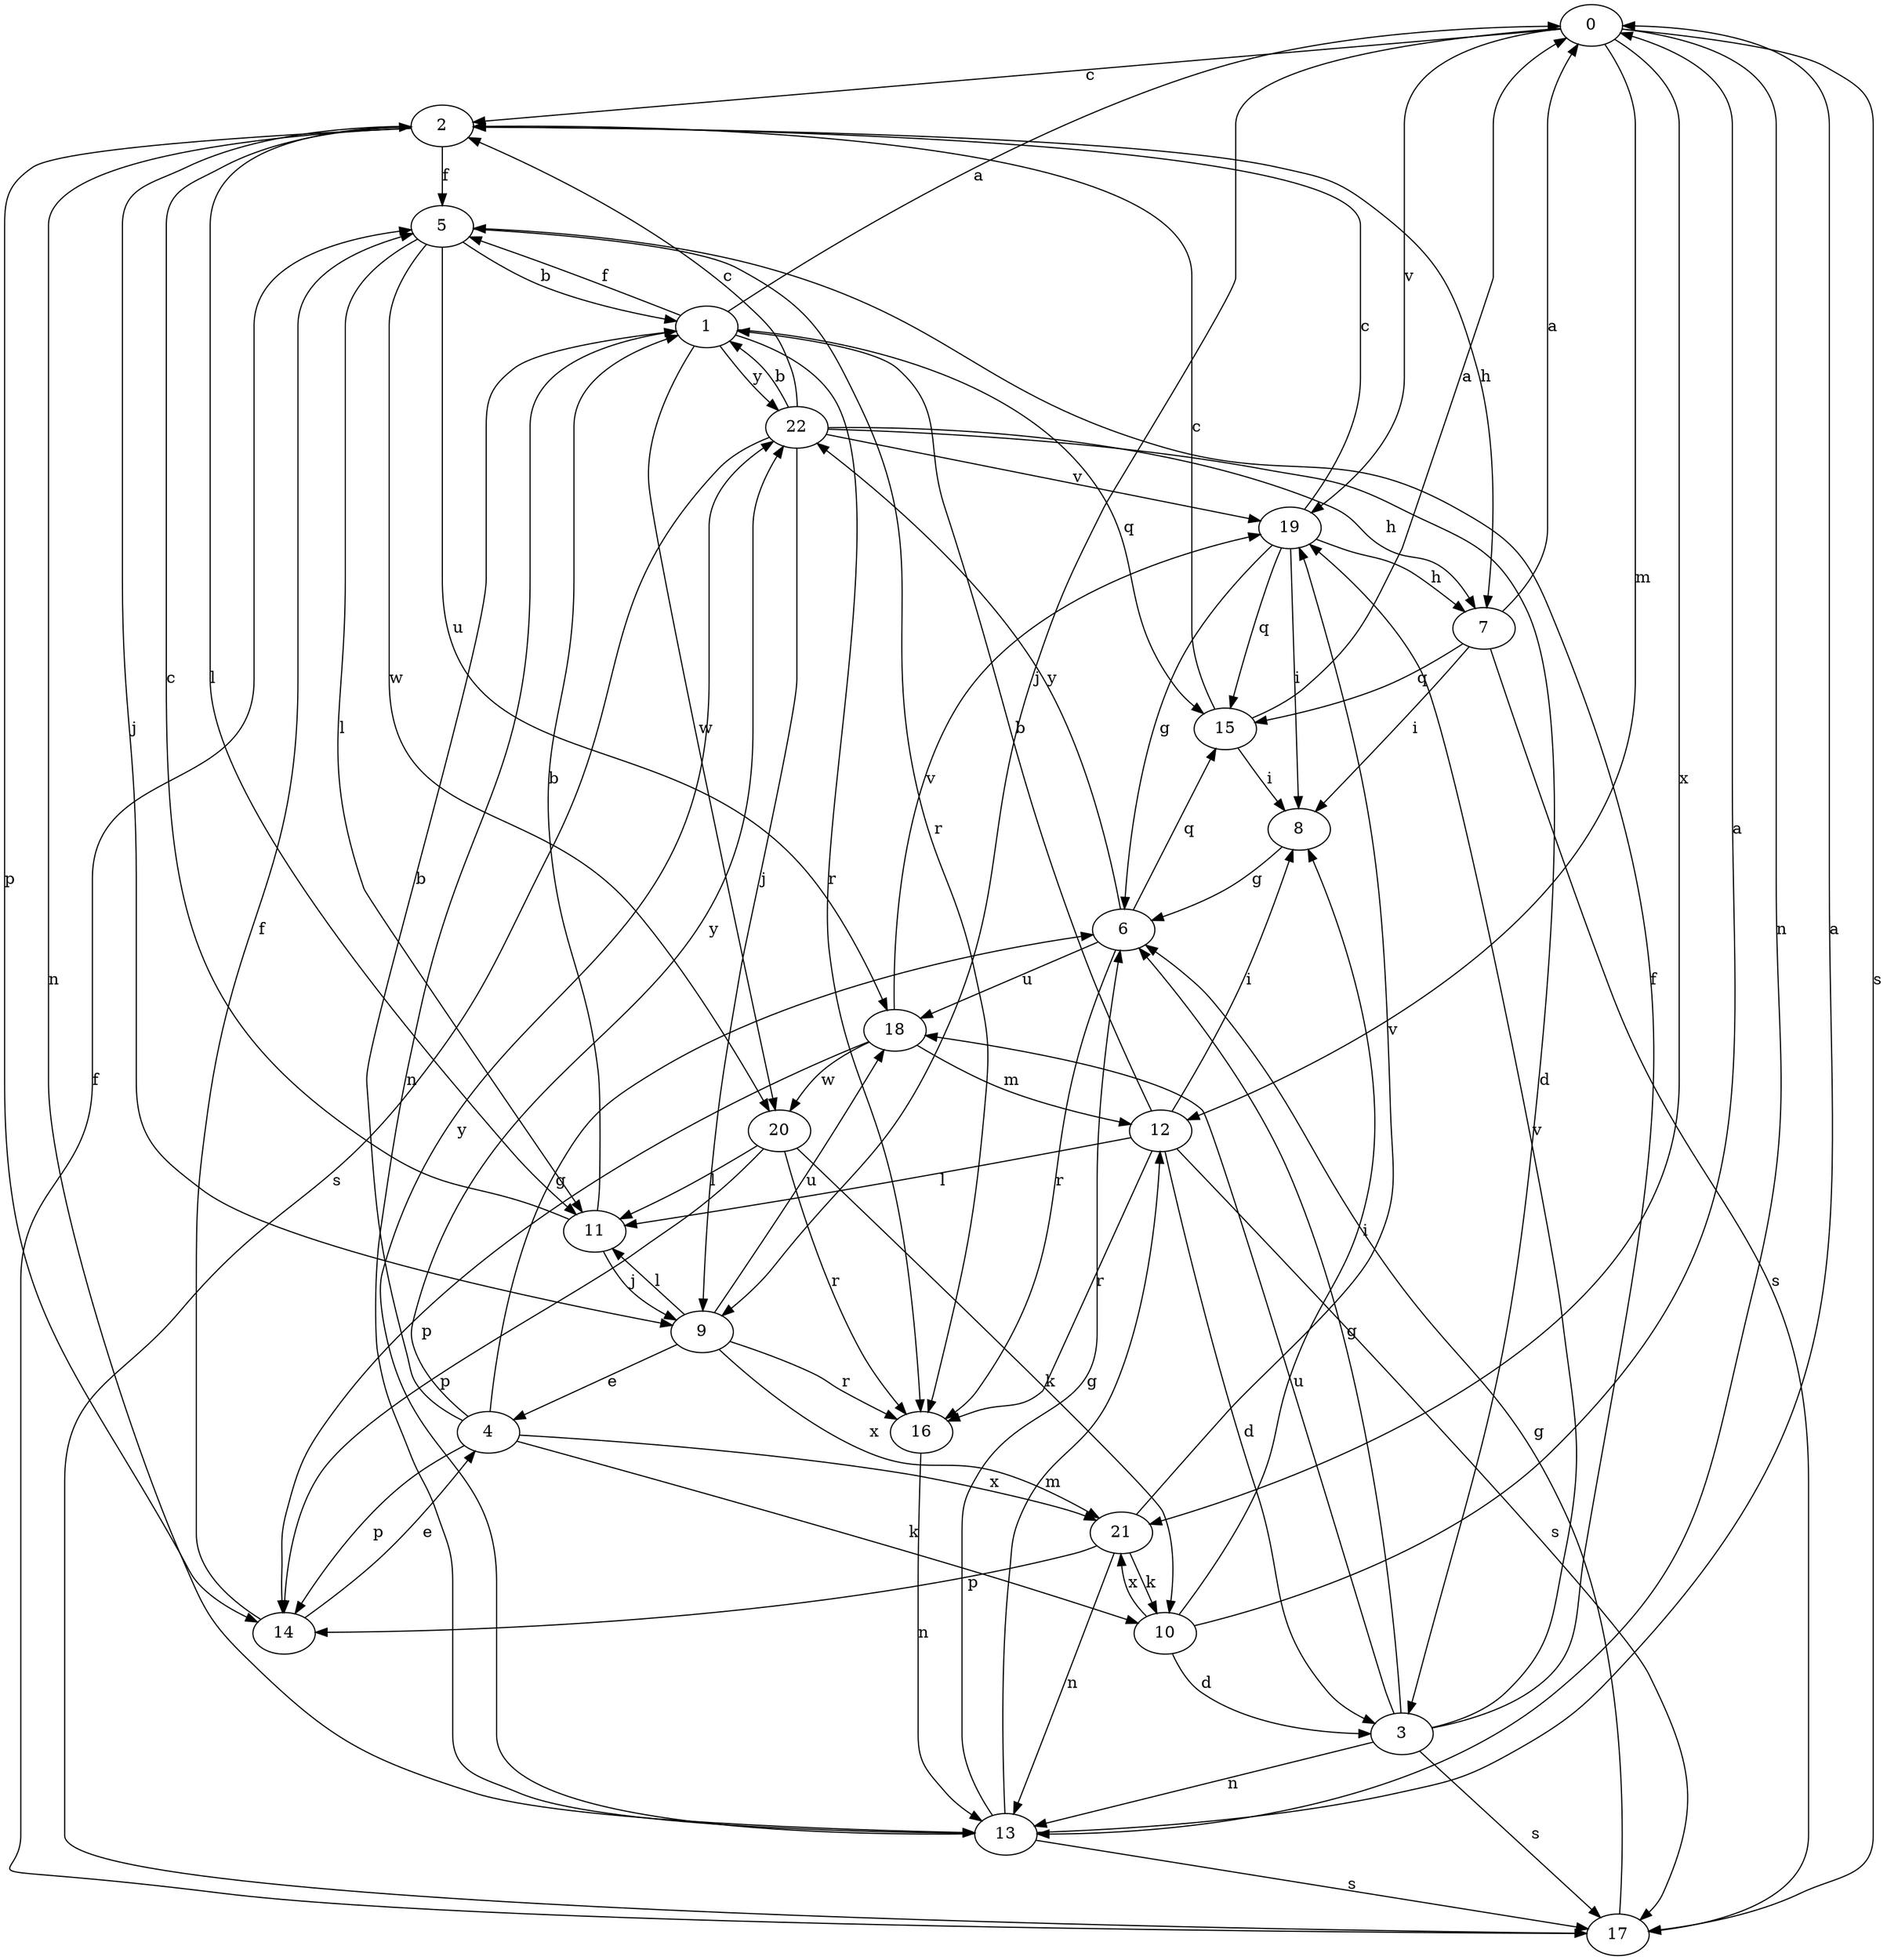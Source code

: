 strict digraph  {
0;
1;
2;
3;
4;
5;
6;
7;
8;
9;
10;
11;
12;
13;
14;
15;
16;
17;
18;
19;
20;
21;
22;
0 -> 2  [label=c];
0 -> 9  [label=j];
0 -> 12  [label=m];
0 -> 13  [label=n];
0 -> 17  [label=s];
0 -> 19  [label=v];
0 -> 21  [label=x];
1 -> 0  [label=a];
1 -> 5  [label=f];
1 -> 13  [label=n];
1 -> 15  [label=q];
1 -> 16  [label=r];
1 -> 20  [label=w];
1 -> 22  [label=y];
2 -> 5  [label=f];
2 -> 7  [label=h];
2 -> 9  [label=j];
2 -> 11  [label=l];
2 -> 13  [label=n];
2 -> 14  [label=p];
3 -> 5  [label=f];
3 -> 6  [label=g];
3 -> 13  [label=n];
3 -> 17  [label=s];
3 -> 18  [label=u];
3 -> 19  [label=v];
4 -> 1  [label=b];
4 -> 6  [label=g];
4 -> 10  [label=k];
4 -> 14  [label=p];
4 -> 21  [label=x];
4 -> 22  [label=y];
5 -> 1  [label=b];
5 -> 11  [label=l];
5 -> 16  [label=r];
5 -> 18  [label=u];
5 -> 20  [label=w];
6 -> 15  [label=q];
6 -> 16  [label=r];
6 -> 18  [label=u];
6 -> 22  [label=y];
7 -> 0  [label=a];
7 -> 8  [label=i];
7 -> 15  [label=q];
7 -> 17  [label=s];
8 -> 6  [label=g];
9 -> 4  [label=e];
9 -> 11  [label=l];
9 -> 16  [label=r];
9 -> 18  [label=u];
9 -> 21  [label=x];
10 -> 0  [label=a];
10 -> 3  [label=d];
10 -> 8  [label=i];
10 -> 21  [label=x];
11 -> 1  [label=b];
11 -> 2  [label=c];
11 -> 9  [label=j];
12 -> 1  [label=b];
12 -> 3  [label=d];
12 -> 8  [label=i];
12 -> 11  [label=l];
12 -> 16  [label=r];
12 -> 17  [label=s];
13 -> 0  [label=a];
13 -> 6  [label=g];
13 -> 12  [label=m];
13 -> 17  [label=s];
13 -> 22  [label=y];
14 -> 4  [label=e];
14 -> 5  [label=f];
15 -> 0  [label=a];
15 -> 2  [label=c];
15 -> 8  [label=i];
16 -> 13  [label=n];
17 -> 5  [label=f];
17 -> 6  [label=g];
18 -> 12  [label=m];
18 -> 14  [label=p];
18 -> 19  [label=v];
18 -> 20  [label=w];
19 -> 2  [label=c];
19 -> 6  [label=g];
19 -> 7  [label=h];
19 -> 8  [label=i];
19 -> 15  [label=q];
20 -> 10  [label=k];
20 -> 11  [label=l];
20 -> 14  [label=p];
20 -> 16  [label=r];
21 -> 10  [label=k];
21 -> 13  [label=n];
21 -> 14  [label=p];
21 -> 19  [label=v];
22 -> 1  [label=b];
22 -> 2  [label=c];
22 -> 3  [label=d];
22 -> 7  [label=h];
22 -> 9  [label=j];
22 -> 17  [label=s];
22 -> 19  [label=v];
}
